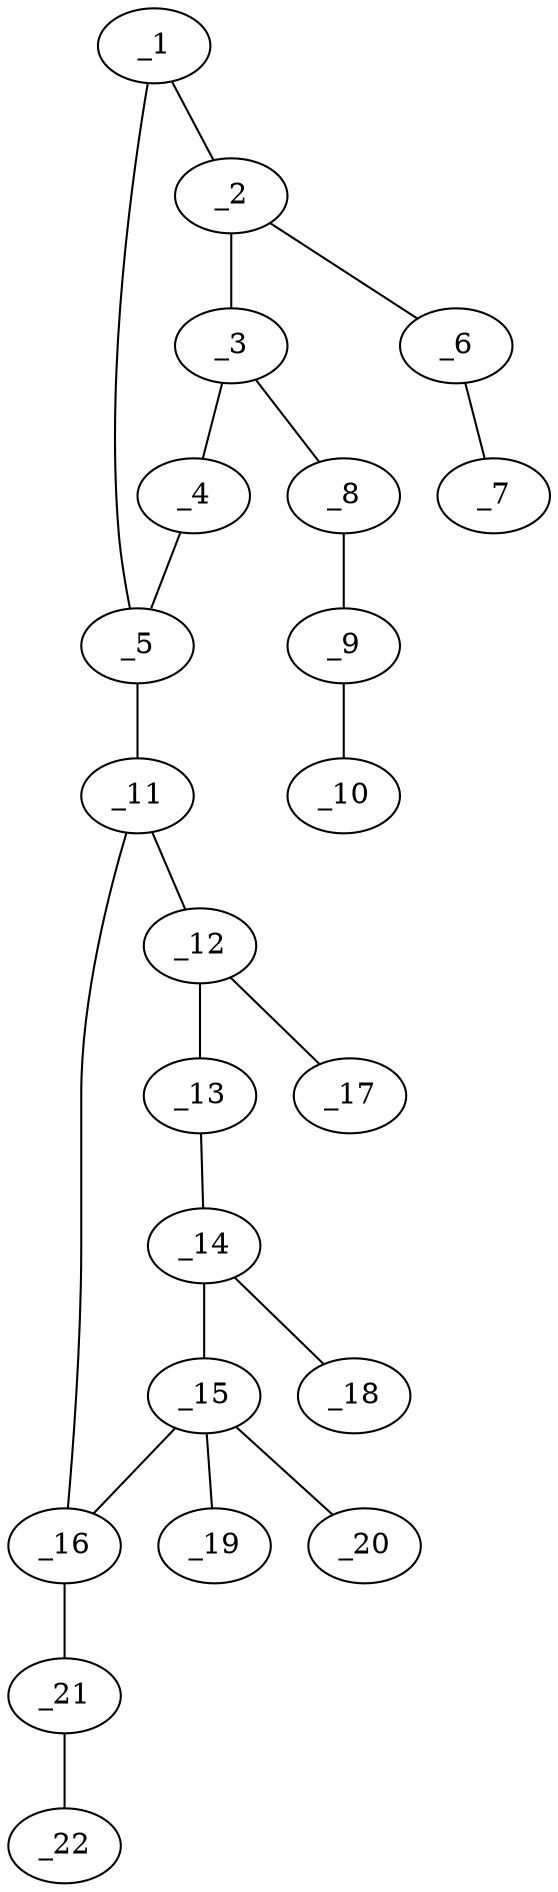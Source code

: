 graph molid641698 {
	_1	 [charge=0,
		chem=2,
		symbol="O  ",
		x="5.4071",
		y="0.5003"];
	_2	 [charge=0,
		chem=1,
		symbol="C  ",
		x="5.0981",
		y="1.4514"];
	_1 -- _2	 [valence=1];
	_5	 [charge=0,
		chem=1,
		symbol="C  ",
		x="4.5981",
		y="-0.0875"];
	_1 -- _5	 [valence=1];
	_3	 [charge=0,
		chem=1,
		symbol="C  ",
		x="4.0981",
		y="1.4514"];
	_2 -- _3	 [valence=1];
	_6	 [charge=0,
		chem=1,
		symbol="C  ",
		x="5.6859",
		y="2.2604"];
	_2 -- _6	 [valence=1];
	_4	 [charge=0,
		chem=1,
		symbol="C  ",
		x="3.7891",
		y="0.5003"];
	_3 -- _4	 [valence=1];
	_8	 [charge=0,
		chem=4,
		symbol="N  ",
		x="3.5103",
		y="2.2604"];
	_3 -- _8	 [valence=1];
	_4 -- _5	 [valence=1];
	_11	 [charge=0,
		chem=4,
		symbol="N  ",
		x="4.5981",
		y="-1.0875"];
	_5 -- _11	 [valence=1];
	_7	 [charge=0,
		chem=2,
		symbol="O  ",
		x="6.6804",
		y="2.1558"];
	_6 -- _7	 [valence=1];
	_9	 [charge=1,
		chem=4,
		symbol="N  ",
		x="3.917",
		y="3.1739"];
	_8 -- _9	 [valence=2];
	_10	 [charge=1,
		chem=4,
		symbol="N  ",
		x="4.3238",
		y="4.0875"];
	_9 -- _10	 [valence=2];
	_12	 [charge=0,
		chem=1,
		symbol="C  ",
		x="5.4641",
		y="-1.5875"];
	_11 -- _12	 [valence=1];
	_16	 [charge=0,
		chem=1,
		symbol="C  ",
		x="3.7321",
		y="-1.5875"];
	_11 -- _16	 [valence=1];
	_13	 [charge=0,
		chem=4,
		symbol="N  ",
		x="5.4641",
		y="-2.5875"];
	_12 -- _13	 [valence=1];
	_17	 [charge=0,
		chem=2,
		symbol="O  ",
		x="6.3301",
		y="-1.0875"];
	_12 -- _17	 [valence=2];
	_14	 [charge=0,
		chem=1,
		symbol="C  ",
		x="4.5981",
		y="-3.0875"];
	_13 -- _14	 [valence=1];
	_15	 [charge=0,
		chem=1,
		symbol="C  ",
		x="3.732",
		y="-2.5875"];
	_14 -- _15	 [valence=1];
	_18	 [charge=0,
		chem=2,
		symbol="O  ",
		x="4.5981",
		y="-4.0875"];
	_14 -- _18	 [valence=2];
	_15 -- _16	 [valence=1];
	_19	 [charge=0,
		chem=1,
		symbol="C  ",
		x="3.232",
		y="-3.4535"];
	_15 -- _19	 [valence=1];
	_20	 [charge=0,
		chem=10,
		symbol="Br ",
		x="2.732",
		y="-2.5875"];
	_15 -- _20	 [valence=1];
	_21	 [charge=0,
		chem=2,
		symbol="O  ",
		x="2.866",
		y="-1.0875"];
	_16 -- _21	 [valence=1];
	_22	 [charge=0,
		chem=1,
		symbol="C  ",
		x=2,
		y="-1.5875"];
	_21 -- _22	 [valence=1];
}

